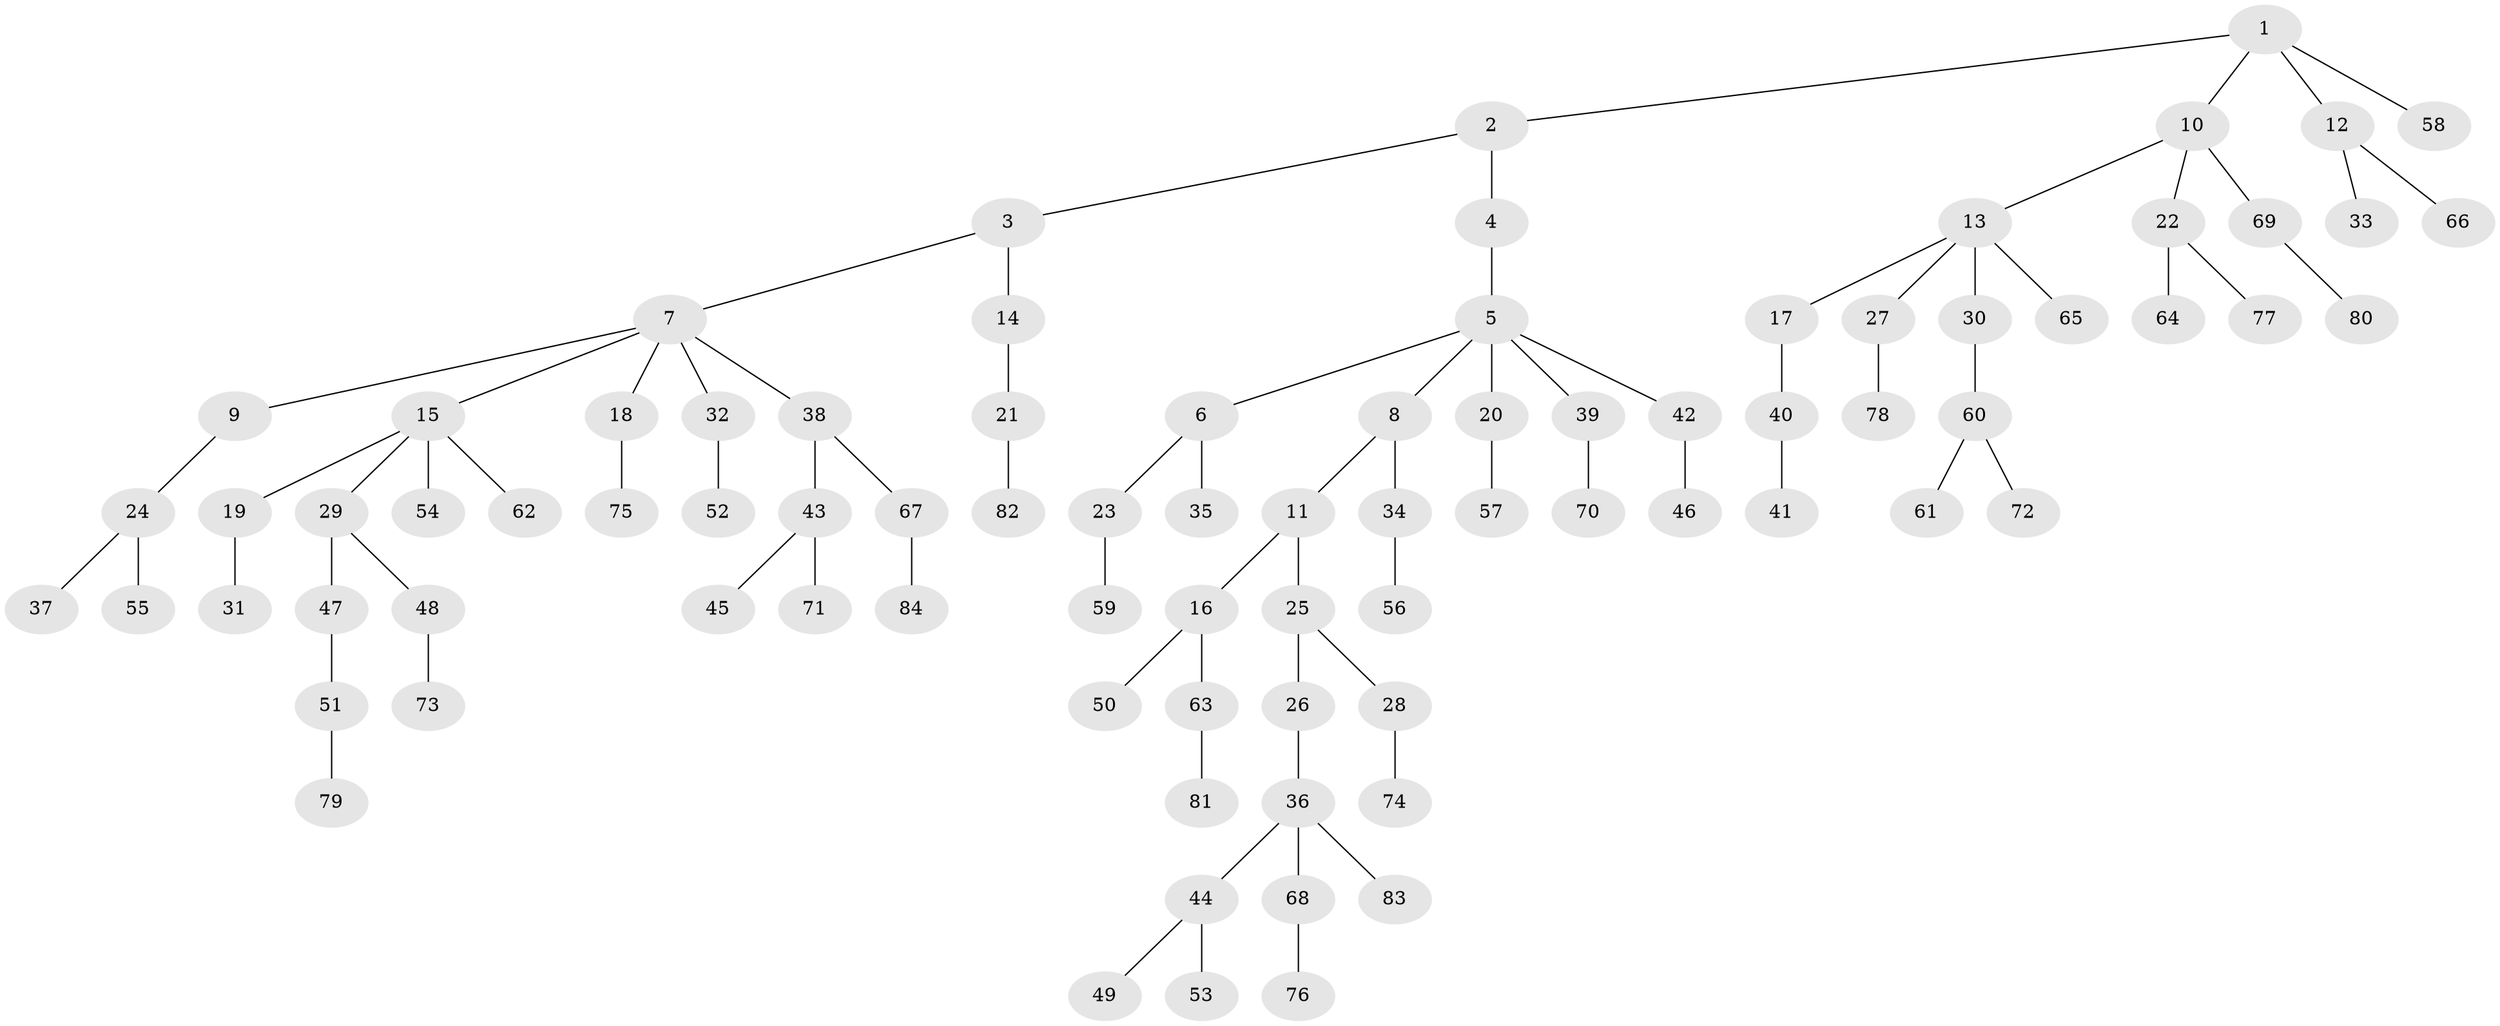 // coarse degree distribution, {6: 0.05660377358490566, 3: 0.11320754716981132, 2: 0.20754716981132076, 4: 0.05660377358490566, 5: 0.018867924528301886, 1: 0.5471698113207547}
// Generated by graph-tools (version 1.1) at 2025/42/03/06/25 10:42:03]
// undirected, 84 vertices, 83 edges
graph export_dot {
graph [start="1"]
  node [color=gray90,style=filled];
  1;
  2;
  3;
  4;
  5;
  6;
  7;
  8;
  9;
  10;
  11;
  12;
  13;
  14;
  15;
  16;
  17;
  18;
  19;
  20;
  21;
  22;
  23;
  24;
  25;
  26;
  27;
  28;
  29;
  30;
  31;
  32;
  33;
  34;
  35;
  36;
  37;
  38;
  39;
  40;
  41;
  42;
  43;
  44;
  45;
  46;
  47;
  48;
  49;
  50;
  51;
  52;
  53;
  54;
  55;
  56;
  57;
  58;
  59;
  60;
  61;
  62;
  63;
  64;
  65;
  66;
  67;
  68;
  69;
  70;
  71;
  72;
  73;
  74;
  75;
  76;
  77;
  78;
  79;
  80;
  81;
  82;
  83;
  84;
  1 -- 2;
  1 -- 10;
  1 -- 12;
  1 -- 58;
  2 -- 3;
  2 -- 4;
  3 -- 7;
  3 -- 14;
  4 -- 5;
  5 -- 6;
  5 -- 8;
  5 -- 20;
  5 -- 39;
  5 -- 42;
  6 -- 23;
  6 -- 35;
  7 -- 9;
  7 -- 15;
  7 -- 18;
  7 -- 32;
  7 -- 38;
  8 -- 11;
  8 -- 34;
  9 -- 24;
  10 -- 13;
  10 -- 22;
  10 -- 69;
  11 -- 16;
  11 -- 25;
  12 -- 33;
  12 -- 66;
  13 -- 17;
  13 -- 27;
  13 -- 30;
  13 -- 65;
  14 -- 21;
  15 -- 19;
  15 -- 29;
  15 -- 54;
  15 -- 62;
  16 -- 50;
  16 -- 63;
  17 -- 40;
  18 -- 75;
  19 -- 31;
  20 -- 57;
  21 -- 82;
  22 -- 64;
  22 -- 77;
  23 -- 59;
  24 -- 37;
  24 -- 55;
  25 -- 26;
  25 -- 28;
  26 -- 36;
  27 -- 78;
  28 -- 74;
  29 -- 47;
  29 -- 48;
  30 -- 60;
  32 -- 52;
  34 -- 56;
  36 -- 44;
  36 -- 68;
  36 -- 83;
  38 -- 43;
  38 -- 67;
  39 -- 70;
  40 -- 41;
  42 -- 46;
  43 -- 45;
  43 -- 71;
  44 -- 49;
  44 -- 53;
  47 -- 51;
  48 -- 73;
  51 -- 79;
  60 -- 61;
  60 -- 72;
  63 -- 81;
  67 -- 84;
  68 -- 76;
  69 -- 80;
}
